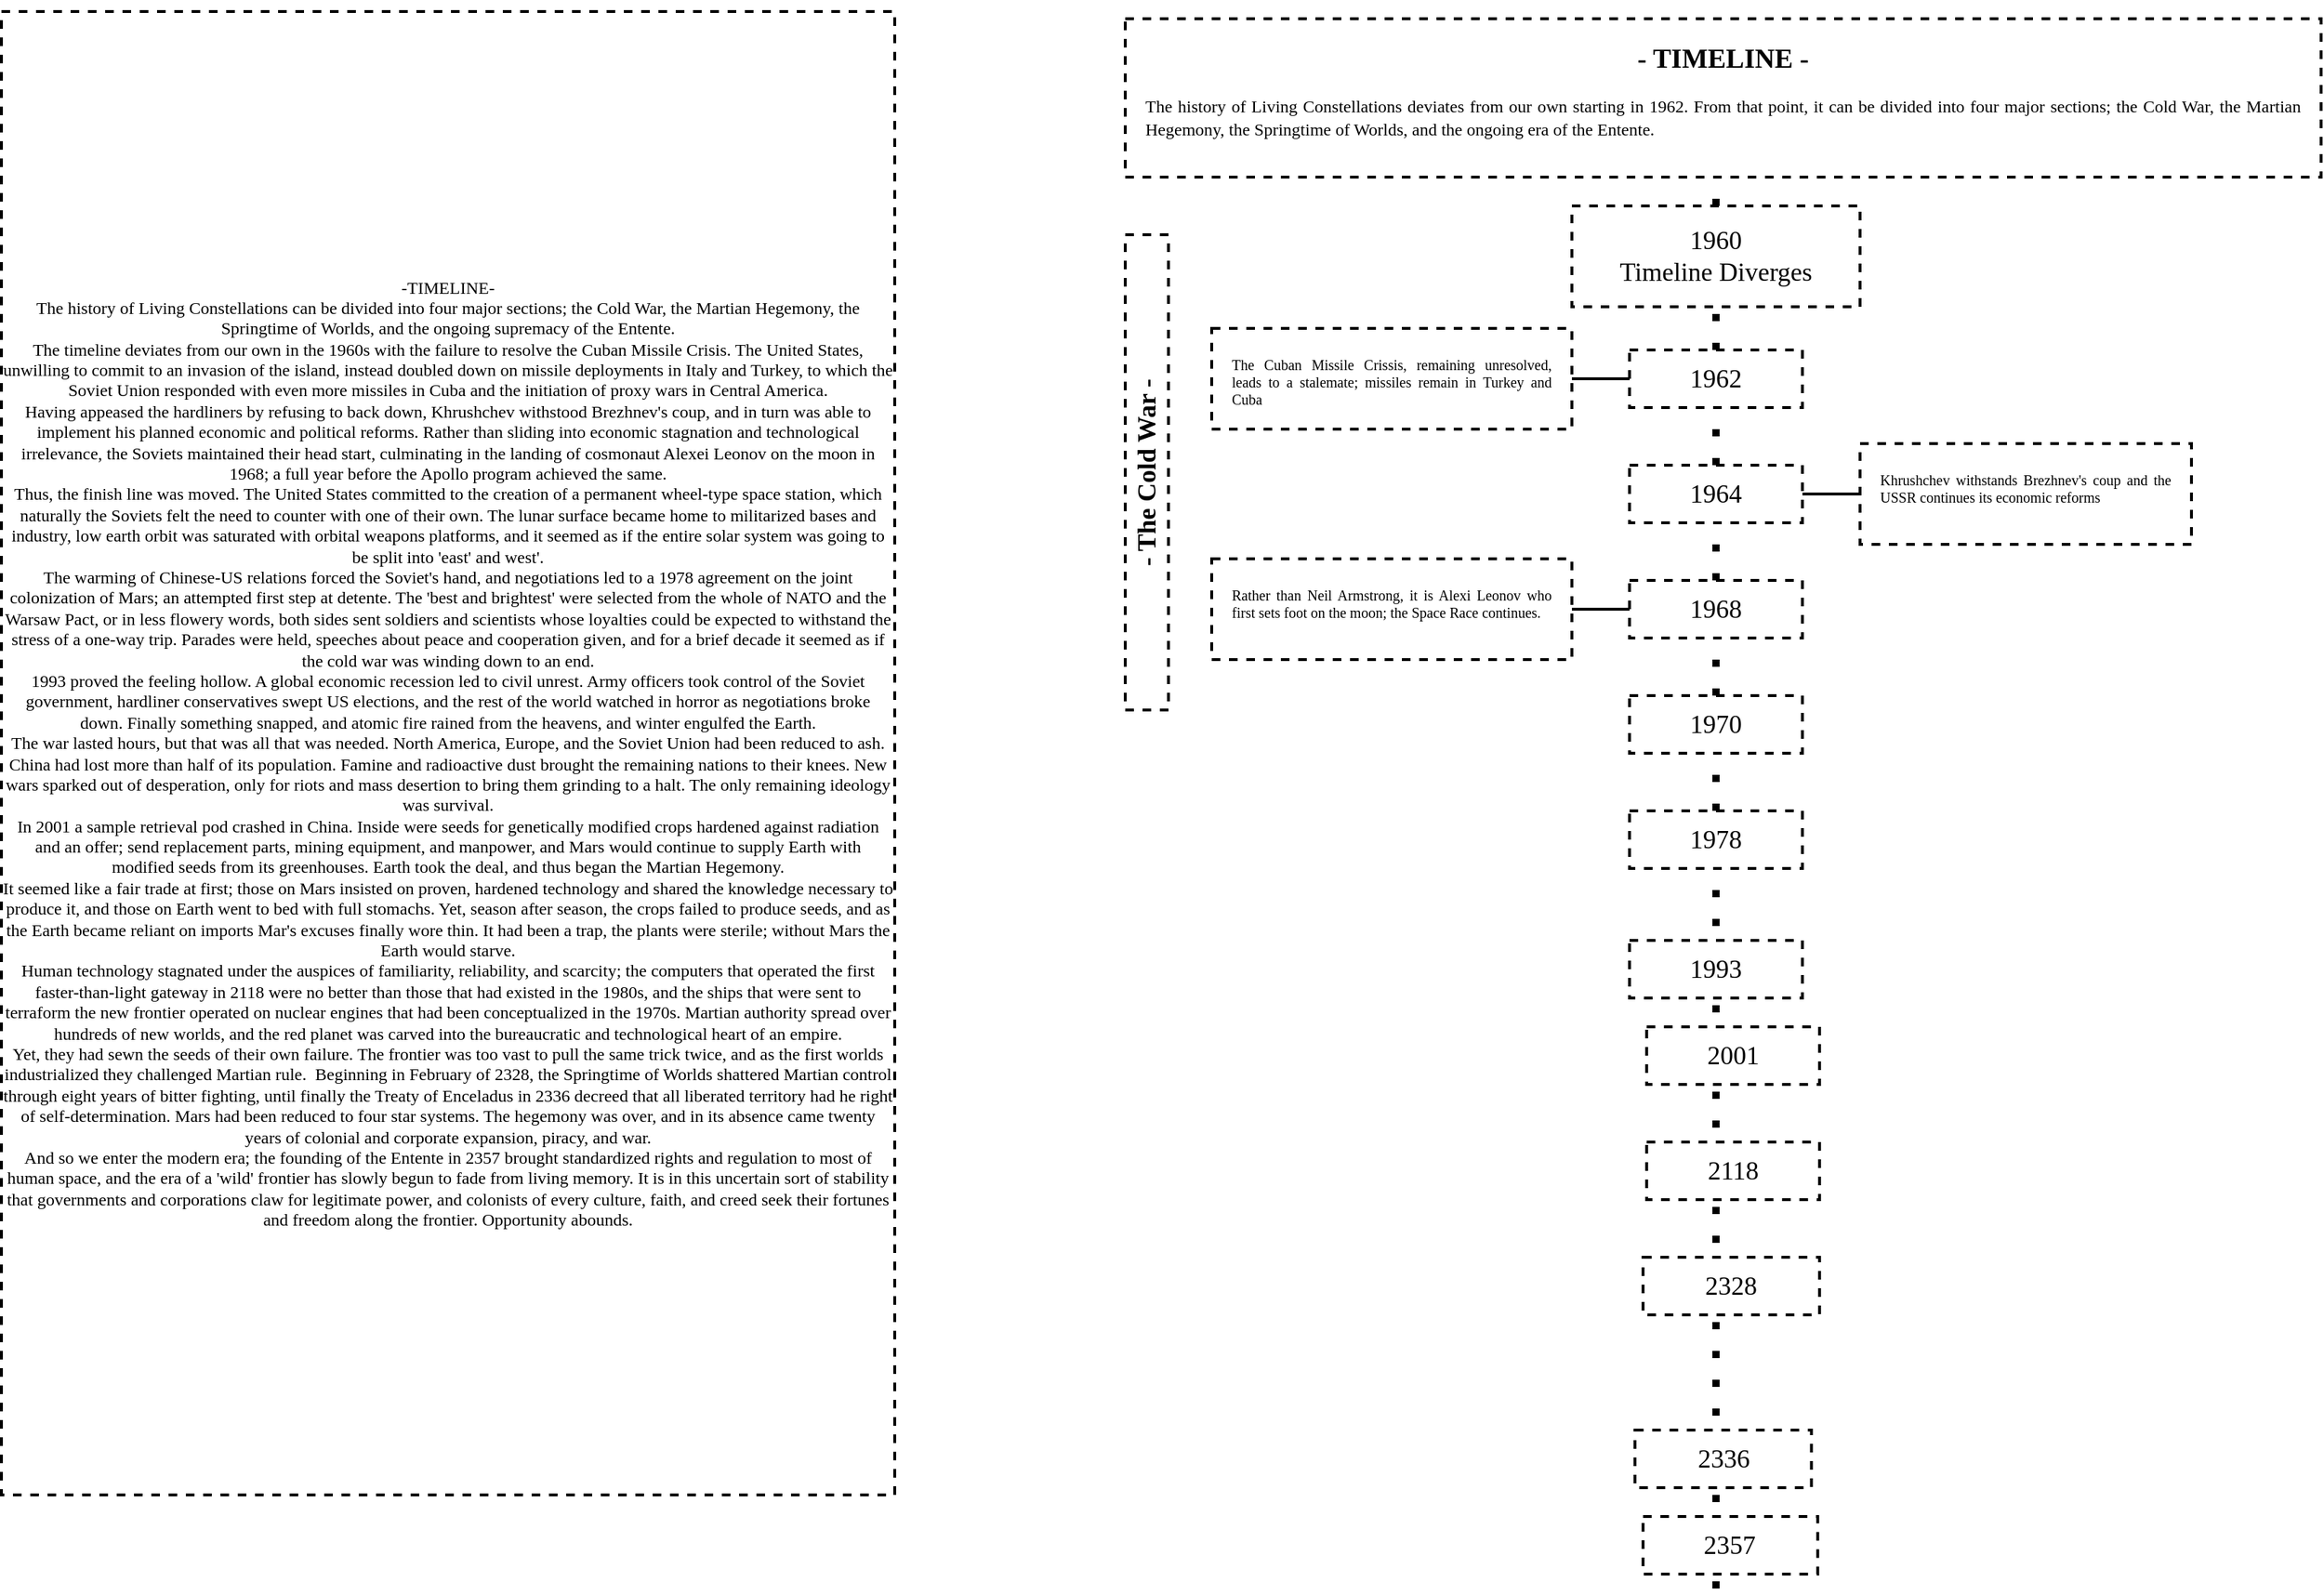 <mxfile version="22.1.2" type="device">
  <diagram name="Page-1" id="rC6BILEOwZ42T-YBdo-l">
    <mxGraphModel dx="2537" dy="2093" grid="1" gridSize="10" guides="1" tooltips="1" connect="1" arrows="1" fold="1" page="1" pageScale="1" pageWidth="850" pageHeight="1100" math="0" shadow="0">
      <root>
        <mxCell id="0" />
        <mxCell id="1" parent="0" />
        <mxCell id="rPtWgjlYjDWy5JRF9Zvf-4" value="&lt;div&gt;-TIMELINE-&lt;/div&gt;&lt;div&gt;The history of Living Constellations can be divided into four major sections; the Cold War, the Martian Hegemony, the Springtime of Worlds, and the ongoing supremacy of the Entente.&lt;/div&gt;&lt;div&gt;The timeline deviates from our own in the 1960s with the failure to resolve the Cuban Missile Crisis. The United States, unwilling to commit to an invasion of the island, instead doubled down on missile deployments in Italy and Turkey, to which the Soviet Union responded with even more missiles in Cuba and the initiation of proxy wars in Central America.&lt;/div&gt;&lt;div&gt;Having appeased the hardliners by refusing to back down, Khrushchev withstood Brezhnev&#39;s coup, and in turn was able to implement his planned economic and political reforms. Rather than sliding into economic stagnation and technological irrelevance, the Soviets maintained their head start, culminating in the landing of cosmonaut Alexei Leonov on the moon in 1968; a full year before the Apollo program achieved the same.&lt;/div&gt;&lt;div&gt;Thus, the finish line was moved. The United States committed to the creation of a permanent wheel-type space station, which naturally the Soviets felt the need to counter with one of their own. The lunar surface became home to militarized bases and industry, low earth orbit was saturated with orbital weapons platforms, and it seemed as if the entire solar system was going to be split into &#39;east&#39; and west&#39;.&lt;/div&gt;&lt;div&gt;The warming of Chinese-US relations forced the Soviet&#39;s hand, and negotiations led to a 1978 agreement on the joint colonization of Mars; an attempted first step at detente. The &#39;best and brightest&#39; were selected from the whole of NATO and the Warsaw Pact, or in less flowery words, both sides sent soldiers and scientists whose loyalties could be expected to withstand the stress of a one-way trip. Parades were held, speeches about peace and cooperation given, and for a brief decade it seemed as if the cold war was winding down to an end.&lt;/div&gt;&lt;div&gt;&lt;div&gt;1993 proved the feeling hollow. A global economic recession led to civil unrest. Army officers took control of the Soviet government, hardliner conservatives swept US elections, and the rest of the world watched in horror as negotiations broke down. Finally something snapped, and atomic fire rained from the heavens, and winter engulfed the Earth.&lt;/div&gt;&lt;div&gt;The war lasted hours, but that was all that was needed. North America, Europe, and the Soviet Union had been reduced to ash. China had lost more than half of its population. Famine and radioactive dust brought the remaining nations to their knees. New wars sparked out of desperation, only for riots and mass desertion to bring them grinding to a halt. The only remaining ideology was survival.&lt;/div&gt;&lt;div&gt;In 2001 a sample retrieval pod crashed in China. Inside were seeds for genetically modified crops hardened against radiation and an offer; send replacement parts, mining equipment, and manpower, and Mars would continue to supply Earth with modified seeds from its greenhouses. Earth took the deal, and thus began the Martian Hegemony.&lt;/div&gt;&lt;div&gt;It seemed like a fair trade at first; those on Mars insisted on proven, hardened technology and shared the knowledge necessary to produce it, and those on Earth went to bed with full stomachs. Yet, season after season, the crops failed to produce seeds, and as the Earth became reliant on imports Mar&#39;s excuses finally wore thin. It had been a trap, the plants were sterile; without Mars the Earth would starve.&lt;/div&gt;&lt;div&gt;Human technology stagnated under the auspices of familiarity, reliability, and scarcity; the computers that operated the first faster-than-light gateway in 2118 were no better than those that had existed in the 1980s, and the ships that were sent to terraform the new frontier operated on nuclear engines that had been conceptualized in the 1970s. Martian authority spread over hundreds of new worlds, and the red planet was carved into the bureaucratic and technological heart of an empire.&lt;/div&gt;&lt;/div&gt;&lt;div&gt;&lt;div&gt;Yet, they had sewn the seeds of their own failure. The frontier was too vast to pull the same trick twice, and as the first worlds industrialized they challenged Martian rule.&amp;nbsp; Beginning in February of 2328, the Springtime of Worlds shattered Martian control through eight years of bitter fighting, until finally the Treaty of Enceladus in 2336 decreed that all liberated territory had he right of self-determination. Mars had been reduced to four star systems. The hegemony was over, and in its absence came twenty years of colonial and corporate expansion, piracy, and war.&lt;/div&gt;&lt;div&gt;And so we enter the modern era; the founding of the Entente in 2357 brought standardized rights and regulation to most of human space, and the era of a &#39;wild&#39; frontier has slowly begun to fade from living memory. It is in this uncertain sort of stability that governments and corporations claw for legitimate power, and colonists of every culture, faith, and creed seek their fortunes and freedom along the frontier. Opportunity abounds.&lt;/div&gt;&lt;/div&gt;" style="rounded=0;whiteSpace=wrap;html=1;fontFamily=Lucida Console;dashed=1;strokeWidth=2;" vertex="1" parent="1">
          <mxGeometry x="-770" y="5" width="620" height="1030" as="geometry" />
        </mxCell>
        <mxCell id="rPtWgjlYjDWy5JRF9Zvf-35" value="&lt;font style=&quot;&quot;&gt;&lt;h2 style=&quot;text-align: justify; border-color: var(--border-color);&quot;&gt;&lt;font style=&quot;font-size: 18px;&quot;&gt;- The Cold War -&lt;/font&gt;&lt;/h2&gt;&lt;/font&gt;" style="rounded=0;whiteSpace=wrap;html=1;fontFamily=Lucida Console;dashed=1;strokeWidth=2;horizontal=0;verticalAlign=top;align=center;labelPosition=center;verticalLabelPosition=middle;spacingTop=0;spacing=-15;" vertex="1" parent="1">
          <mxGeometry x="10" y="160" width="30" height="330" as="geometry" />
        </mxCell>
        <mxCell id="rPtWgjlYjDWy5JRF9Zvf-41" value="" style="endArrow=none;dashed=1;html=1;dashPattern=1 3;strokeWidth=5;rounded=0;movable=0;resizable=0;rotatable=0;deletable=0;editable=0;locked=1;connectable=0;" edge="1" parent="1">
          <mxGeometry width="50" height="50" relative="1" as="geometry">
            <mxPoint x="420" y="1100" as="sourcePoint" />
            <mxPoint x="420" as="targetPoint" />
          </mxGeometry>
        </mxCell>
        <mxCell id="rPtWgjlYjDWy5JRF9Zvf-44" style="edgeStyle=orthogonalEdgeStyle;rounded=0;orthogonalLoop=1;jettySize=auto;html=1;entryX=1;entryY=0.5;entryDx=0;entryDy=0;endArrow=none;endFill=0;strokeWidth=2;" edge="1" parent="1" source="rPtWgjlYjDWy5JRF9Zvf-42" target="rPtWgjlYjDWy5JRF9Zvf-40">
          <mxGeometry relative="1" as="geometry" />
        </mxCell>
        <mxCell id="rPtWgjlYjDWy5JRF9Zvf-42" value="&lt;font style=&quot;font-size: 10px;&quot;&gt;&lt;div style=&quot;text-align: justify; border-color: var(--border-color); font-size: 10px;&quot;&gt;&lt;div style=&quot;border-color: var(--border-color); font-size: 10px;&quot;&gt;Khrushchev withstands Brezhnev&#39;s coup and the USSR continues its economic reforms&lt;/div&gt;&lt;/div&gt;&lt;/font&gt;" style="rounded=0;whiteSpace=wrap;html=1;fontFamily=Lucida Console;dashed=1;strokeWidth=2;horizontal=1;verticalAlign=top;align=center;labelPosition=center;verticalLabelPosition=middle;spacingTop=0;spacing=15;fontSize=10;" vertex="1" parent="1">
          <mxGeometry x="520" y="305" width="230" height="70" as="geometry" />
        </mxCell>
        <mxCell id="rPtWgjlYjDWy5JRF9Zvf-8" value="&lt;font style=&quot;font-size: 18px;&quot;&gt;1960&lt;br&gt;Timeline Diverges&lt;br&gt;&lt;/font&gt;" style="rounded=0;whiteSpace=wrap;html=1;fontFamily=Lucida Console;dashed=1;strokeWidth=2;" vertex="1" parent="1">
          <mxGeometry x="320" y="140" width="200" height="70" as="geometry" />
        </mxCell>
        <mxCell id="rPtWgjlYjDWy5JRF9Zvf-9" value="&lt;font style=&quot;font-size: 18px;&quot;&gt;1968&lt;br&gt;&lt;/font&gt;" style="rounded=0;whiteSpace=wrap;html=1;fontFamily=Lucida Console;dashed=1;strokeWidth=2;" vertex="1" parent="1">
          <mxGeometry x="360" y="400" width="120" height="40" as="geometry" />
        </mxCell>
        <mxCell id="rPtWgjlYjDWy5JRF9Zvf-16" value="&lt;font style=&quot;font-size: 18px;&quot;&gt;2336&lt;/font&gt;" style="rounded=0;whiteSpace=wrap;html=1;fontFamily=Lucida Console;dashed=1;strokeWidth=2;" vertex="1" parent="1">
          <mxGeometry x="363.75" y="990" width="122.5" height="40" as="geometry" />
        </mxCell>
        <mxCell id="rPtWgjlYjDWy5JRF9Zvf-15" value="&lt;font style=&quot;font-size: 18px;&quot;&gt;2357&lt;/font&gt;" style="rounded=0;whiteSpace=wrap;html=1;fontFamily=Lucida Console;dashed=1;strokeWidth=2;" vertex="1" parent="1">
          <mxGeometry x="369.37" y="1050" width="121.25" height="40" as="geometry" />
        </mxCell>
        <mxCell id="rPtWgjlYjDWy5JRF9Zvf-13" value="&lt;font style=&quot;font-size: 18px;&quot;&gt;2118&lt;/font&gt;" style="rounded=0;whiteSpace=wrap;html=1;fontFamily=Lucida Console;dashed=1;strokeWidth=2;" vertex="1" parent="1">
          <mxGeometry x="371.87" y="790" width="120" height="40" as="geometry" />
        </mxCell>
        <mxCell id="rPtWgjlYjDWy5JRF9Zvf-11" value="&lt;font style=&quot;font-size: 18px;&quot;&gt;2001&lt;/font&gt;" style="rounded=0;whiteSpace=wrap;html=1;fontFamily=Lucida Console;dashed=1;strokeWidth=2;" vertex="1" parent="1">
          <mxGeometry x="371.87" y="710" width="120" height="40" as="geometry" />
        </mxCell>
        <mxCell id="rPtWgjlYjDWy5JRF9Zvf-12" value="&lt;font style=&quot;font-size: 18px;&quot;&gt;1993&lt;/font&gt;" style="rounded=0;whiteSpace=wrap;html=1;fontFamily=Lucida Console;dashed=1;strokeWidth=2;" vertex="1" parent="1">
          <mxGeometry x="360" y="650" width="120" height="40" as="geometry" />
        </mxCell>
        <mxCell id="rPtWgjlYjDWy5JRF9Zvf-14" value="&lt;span style=&quot;font-size: 18px;&quot;&gt;2328&lt;/span&gt;" style="rounded=0;whiteSpace=wrap;html=1;fontFamily=Lucida Console;dashed=1;strokeWidth=2;" vertex="1" parent="1">
          <mxGeometry x="369.37" y="870" width="122.5" height="40" as="geometry" />
        </mxCell>
        <mxCell id="rPtWgjlYjDWy5JRF9Zvf-10" value="&lt;font style=&quot;font-size: 18px;&quot;&gt;1970&lt;/font&gt;" style="rounded=0;whiteSpace=wrap;html=1;fontFamily=Lucida Console;dashed=1;strokeWidth=2;" vertex="1" parent="1">
          <mxGeometry x="360" y="480" width="120" height="40" as="geometry" />
        </mxCell>
        <mxCell id="rPtWgjlYjDWy5JRF9Zvf-38" style="edgeStyle=orthogonalEdgeStyle;rounded=0;orthogonalLoop=1;jettySize=auto;html=1;entryX=0;entryY=0.5;entryDx=0;entryDy=0;endArrow=none;endFill=0;strokeWidth=2;" edge="1" parent="1" source="rPtWgjlYjDWy5JRF9Zvf-34" target="rPtWgjlYjDWy5JRF9Zvf-37">
          <mxGeometry relative="1" as="geometry" />
        </mxCell>
        <mxCell id="rPtWgjlYjDWy5JRF9Zvf-34" value="&lt;font style=&quot;font-size: 10px;&quot;&gt;&lt;div style=&quot;text-align: justify; border-color: var(--border-color); font-size: 10px;&quot;&gt;&lt;div style=&quot;border-color: var(--border-color); font-size: 10px;&quot;&gt;The Cuban Missile Crissis, remaining unresolved, leads to a stalemate; missiles remain in Turkey and Cuba&lt;/div&gt;&lt;/div&gt;&lt;/font&gt;" style="rounded=0;whiteSpace=wrap;html=1;fontFamily=Lucida Console;dashed=1;strokeWidth=2;horizontal=1;verticalAlign=top;align=center;labelPosition=center;verticalLabelPosition=middle;spacingTop=0;spacing=15;fontSize=10;" vertex="1" parent="1">
          <mxGeometry x="70" y="225" width="250" height="70" as="geometry" />
        </mxCell>
        <mxCell id="rPtWgjlYjDWy5JRF9Zvf-37" value="&lt;font style=&quot;font-size: 18px;&quot;&gt;1962&lt;br&gt;&lt;/font&gt;" style="rounded=0;whiteSpace=wrap;html=1;fontFamily=Lucida Console;dashed=1;strokeWidth=2;" vertex="1" parent="1">
          <mxGeometry x="360" y="240" width="120" height="40" as="geometry" />
        </mxCell>
        <mxCell id="rPtWgjlYjDWy5JRF9Zvf-40" value="&lt;font style=&quot;font-size: 18px;&quot;&gt;1964&lt;br&gt;&lt;/font&gt;" style="rounded=0;whiteSpace=wrap;html=1;fontFamily=Lucida Console;dashed=1;strokeWidth=2;" vertex="1" parent="1">
          <mxGeometry x="360" y="320" width="120" height="40" as="geometry" />
        </mxCell>
        <mxCell id="rPtWgjlYjDWy5JRF9Zvf-26" value="&lt;font style=&quot;&quot;&gt;&lt;div style=&quot;border-color: var(--border-color); line-height: 130%;&quot;&gt;&lt;b style=&quot;&quot;&gt;&lt;font style=&quot;font-size: 19px;&quot;&gt;- TIMELINE -&lt;/font&gt;&lt;/b&gt;&lt;/div&gt;&lt;div style=&quot;font-size: 12px; text-align: justify; border-color: var(--border-color); line-height: 130%;&quot;&gt;&lt;br&gt;&lt;/div&gt;&lt;div style=&quot;font-size: 12px; text-align: justify; border-color: var(--border-color); line-height: 130%;&quot;&gt;The history of Living Constellations deviates from our own starting in 1962. From that point, it can be divided into four major sections; the Cold War, the Martian Hegemony, the Springtime of Worlds, and the ongoing era of the Entente.&amp;nbsp;&lt;/div&gt;&lt;/font&gt;" style="rounded=0;whiteSpace=wrap;html=1;fontFamily=Lucida Console;dashed=1;strokeWidth=2;horizontal=1;verticalAlign=top;align=center;labelPosition=center;verticalLabelPosition=middle;spacingTop=0;spacing=15;" vertex="1" parent="1">
          <mxGeometry x="10" y="10" width="830" height="110" as="geometry" />
        </mxCell>
        <mxCell id="rPtWgjlYjDWy5JRF9Zvf-46" style="edgeStyle=orthogonalEdgeStyle;rounded=0;orthogonalLoop=1;jettySize=auto;html=1;entryX=0;entryY=0.5;entryDx=0;entryDy=0;endArrow=none;endFill=0;strokeWidth=2;" edge="1" parent="1" source="rPtWgjlYjDWy5JRF9Zvf-45" target="rPtWgjlYjDWy5JRF9Zvf-9">
          <mxGeometry relative="1" as="geometry" />
        </mxCell>
        <mxCell id="rPtWgjlYjDWy5JRF9Zvf-45" value="&lt;font style=&quot;font-size: 10px;&quot;&gt;&lt;div style=&quot;text-align: justify; border-color: var(--border-color); font-size: 10px;&quot;&gt;&lt;div style=&quot;border-color: var(--border-color); font-size: 10px;&quot;&gt;Rather than Neil Armstrong, it is Alexi Leonov who first sets foot on the moon; the Space Race continues.&lt;/div&gt;&lt;/div&gt;&lt;/font&gt;" style="rounded=0;whiteSpace=wrap;html=1;fontFamily=Lucida Console;dashed=1;strokeWidth=2;horizontal=1;verticalAlign=top;align=center;labelPosition=center;verticalLabelPosition=middle;spacingTop=0;spacing=15;fontSize=10;" vertex="1" parent="1">
          <mxGeometry x="70" y="385" width="250" height="70" as="geometry" />
        </mxCell>
        <mxCell id="rPtWgjlYjDWy5JRF9Zvf-47" value="&lt;font style=&quot;font-size: 18px;&quot;&gt;1978&lt;/font&gt;" style="rounded=0;whiteSpace=wrap;html=1;fontFamily=Lucida Console;dashed=1;strokeWidth=2;" vertex="1" parent="1">
          <mxGeometry x="360" y="560" width="120" height="40" as="geometry" />
        </mxCell>
      </root>
    </mxGraphModel>
  </diagram>
</mxfile>
